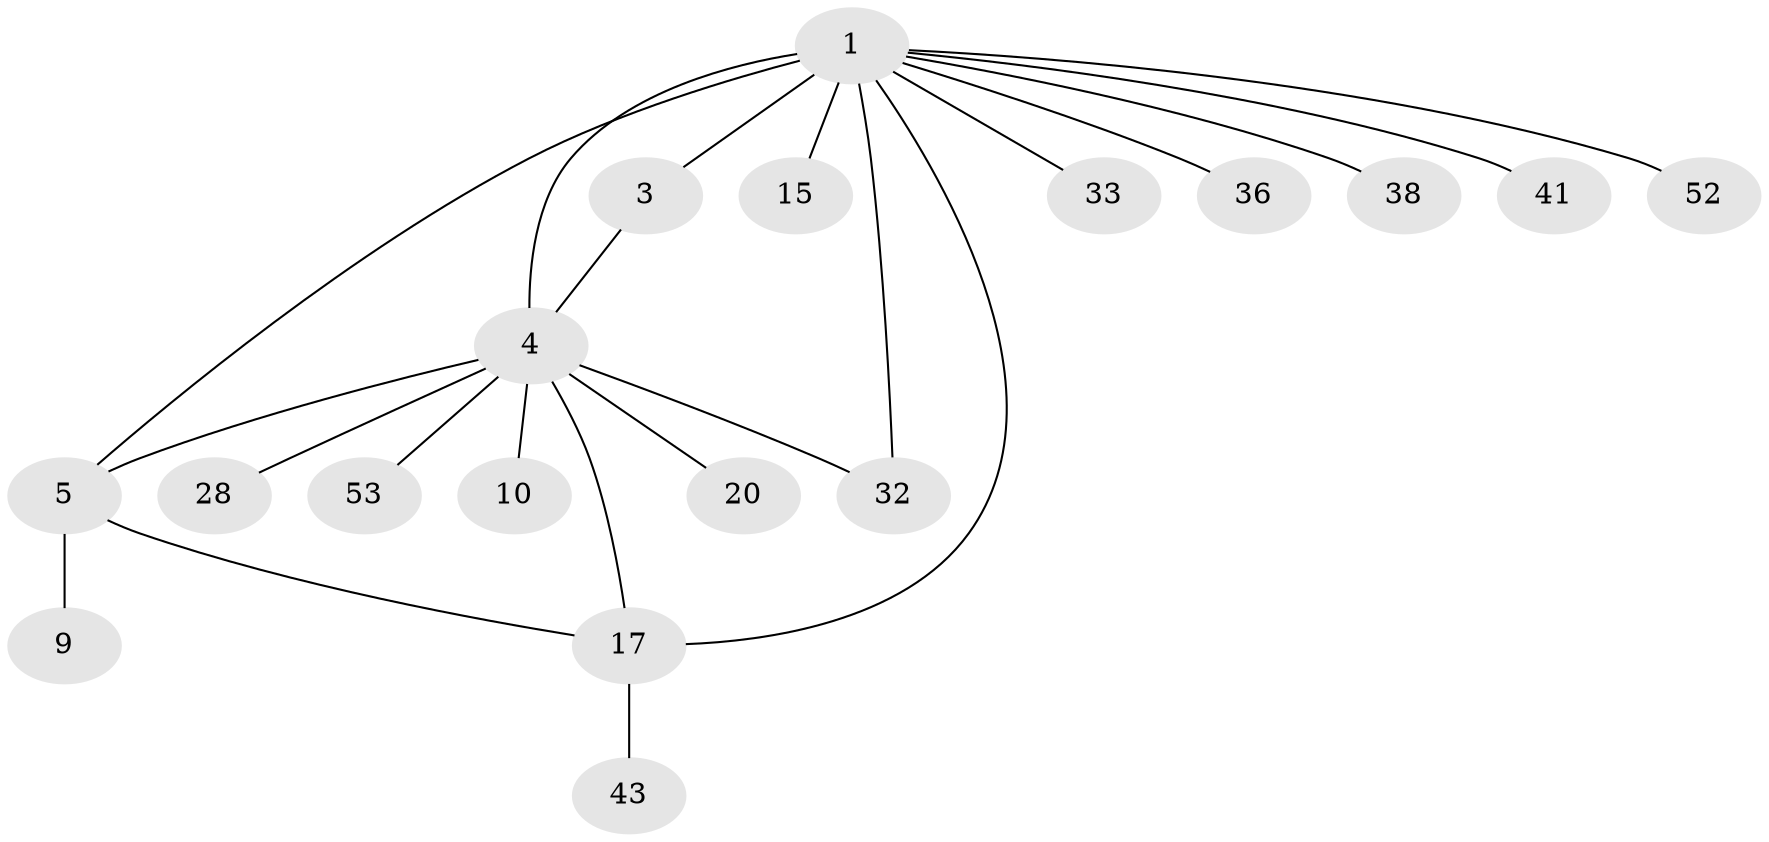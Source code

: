// original degree distribution, {10: 0.03225806451612903, 7: 0.016129032258064516, 2: 0.22580645161290322, 13: 0.016129032258064516, 5: 0.04838709677419355, 6: 0.03225806451612903, 4: 0.04838709677419355, 1: 0.45161290322580644, 3: 0.11290322580645161, 8: 0.016129032258064516}
// Generated by graph-tools (version 1.1) at 2025/18/03/04/25 18:18:25]
// undirected, 18 vertices, 22 edges
graph export_dot {
graph [start="1"]
  node [color=gray90,style=filled];
  1 [super="+13+49+2+39+7"];
  3;
  4 [super="+11"];
  5 [super="+8"];
  9 [super="+62"];
  10;
  15;
  17 [super="+35+56+29+19"];
  20;
  28;
  32 [super="+48+34"];
  33 [super="+45"];
  36;
  38;
  41;
  43 [super="+54"];
  52;
  53;
  1 -- 5 [weight=3];
  1 -- 52;
  1 -- 33 [weight=2];
  1 -- 3;
  1 -- 4 [weight=3];
  1 -- 36;
  1 -- 41;
  1 -- 17;
  1 -- 32;
  1 -- 38;
  1 -- 15;
  3 -- 4;
  4 -- 10;
  4 -- 17 [weight=2];
  4 -- 20;
  4 -- 28;
  4 -- 53;
  4 -- 5;
  4 -- 32;
  5 -- 17;
  5 -- 9;
  17 -- 43;
}

